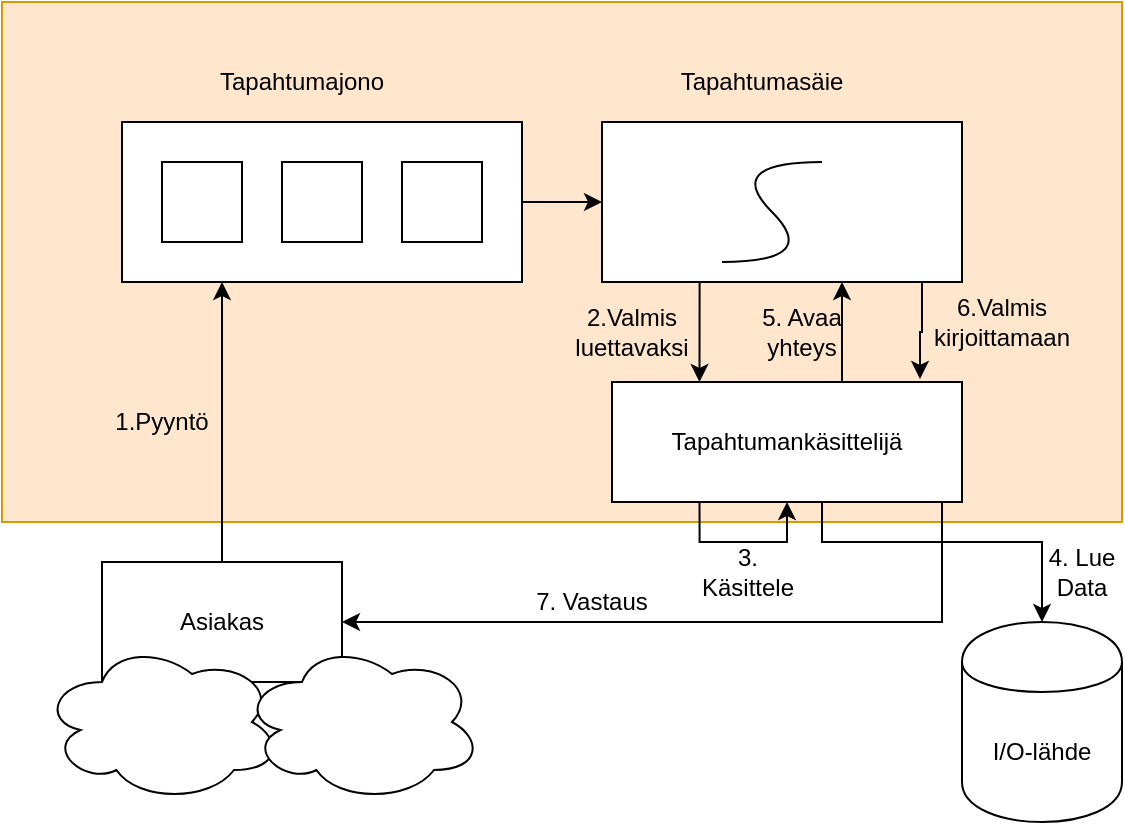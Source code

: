 <mxfile version="10.6.5" type="device"><diagram id="GK_IoxBvE7J3Ky8DAKNe" name="Page-1"><mxGraphModel dx="741" dy="567" grid="1" gridSize="10" guides="1" tooltips="1" connect="1" arrows="1" fold="1" page="1" pageScale="1" pageWidth="827" pageHeight="1169" math="0" shadow="0"><root><mxCell id="0"/><mxCell id="1" parent="0"/><mxCell id="wRMHo3A-m818ineMXJIt-26" value="" style="rounded=0;whiteSpace=wrap;html=1;fillColor=#ffe6cc;strokeColor=#d79b00;" vertex="1" parent="1"><mxGeometry x="10" y="80" width="560" height="260" as="geometry"/></mxCell><mxCell id="wRMHo3A-m818ineMXJIt-12" style="edgeStyle=orthogonalEdgeStyle;rounded=0;orthogonalLoop=1;jettySize=auto;html=1;exitX=1;exitY=0.5;exitDx=0;exitDy=0;entryX=0;entryY=0.5;entryDx=0;entryDy=0;endArrow=classic;endFill=1;" edge="1" parent="1" source="wRMHo3A-m818ineMXJIt-6" target="wRMHo3A-m818ineMXJIt-8"><mxGeometry relative="1" as="geometry"/></mxCell><mxCell id="wRMHo3A-m818ineMXJIt-6" value="" style="rounded=0;whiteSpace=wrap;html=1;" vertex="1" parent="1"><mxGeometry x="70" y="140" width="200" height="80" as="geometry"/></mxCell><mxCell id="wRMHo3A-m818ineMXJIt-2" value="" style="rounded=0;whiteSpace=wrap;html=1;" vertex="1" parent="1"><mxGeometry x="90" y="160" width="40" height="40" as="geometry"/></mxCell><mxCell id="wRMHo3A-m818ineMXJIt-3" value="" style="rounded=0;whiteSpace=wrap;html=1;" vertex="1" parent="1"><mxGeometry x="150" y="160" width="40" height="40" as="geometry"/></mxCell><mxCell id="wRMHo3A-m818ineMXJIt-5" value="" style="rounded=0;whiteSpace=wrap;html=1;" vertex="1" parent="1"><mxGeometry x="210" y="160" width="40" height="40" as="geometry"/></mxCell><mxCell id="wRMHo3A-m818ineMXJIt-7" value="Tapahtumajono" style="text;html=1;strokeColor=none;fillColor=none;align=center;verticalAlign=middle;whiteSpace=wrap;rounded=0;" vertex="1" parent="1"><mxGeometry x="70" y="110" width="180" height="20" as="geometry"/></mxCell><mxCell id="wRMHo3A-m818ineMXJIt-31" style="edgeStyle=orthogonalEdgeStyle;rounded=0;orthogonalLoop=1;jettySize=auto;html=1;exitX=0.25;exitY=1;exitDx=0;exitDy=0;entryX=0.25;entryY=0;entryDx=0;entryDy=0;endArrow=classic;endFill=1;" edge="1" parent="1" source="wRMHo3A-m818ineMXJIt-8" target="wRMHo3A-m818ineMXJIt-20"><mxGeometry relative="1" as="geometry"><Array as="points"><mxPoint x="359" y="220"/></Array></mxGeometry></mxCell><mxCell id="wRMHo3A-m818ineMXJIt-37" style="edgeStyle=orthogonalEdgeStyle;rounded=0;orthogonalLoop=1;jettySize=auto;html=1;exitX=0.75;exitY=1;exitDx=0;exitDy=0;entryX=0.88;entryY=-0.025;entryDx=0;entryDy=0;entryPerimeter=0;endArrow=classic;endFill=1;" edge="1" parent="1" source="wRMHo3A-m818ineMXJIt-8" target="wRMHo3A-m818ineMXJIt-20"><mxGeometry relative="1" as="geometry"><Array as="points"><mxPoint x="470" y="220"/><mxPoint x="470" y="245"/><mxPoint x="469" y="245"/></Array></mxGeometry></mxCell><mxCell id="wRMHo3A-m818ineMXJIt-8" value="" style="rounded=0;whiteSpace=wrap;html=1;" vertex="1" parent="1"><mxGeometry x="310" y="140" width="180" height="80" as="geometry"/></mxCell><mxCell id="wRMHo3A-m818ineMXJIt-9" value="" style="curved=1;endArrow=none;html=1;endFill=0;" edge="1" parent="1"><mxGeometry width="50" height="50" relative="1" as="geometry"><mxPoint x="370" y="210" as="sourcePoint"/><mxPoint x="420" y="160" as="targetPoint"/><Array as="points"><mxPoint x="420" y="210"/><mxPoint x="370" y="160"/></Array></mxGeometry></mxCell><mxCell id="wRMHo3A-m818ineMXJIt-10" value="Tapahtumasäie" style="text;html=1;strokeColor=none;fillColor=none;align=center;verticalAlign=middle;whiteSpace=wrap;rounded=0;" vertex="1" parent="1"><mxGeometry x="370" y="110" width="40" height="20" as="geometry"/></mxCell><mxCell id="wRMHo3A-m818ineMXJIt-27" style="edgeStyle=orthogonalEdgeStyle;rounded=0;orthogonalLoop=1;jettySize=auto;html=1;exitX=0.25;exitY=1;exitDx=0;exitDy=0;entryX=1;entryY=0.5;entryDx=0;entryDy=0;endArrow=classic;endFill=1;" edge="1" parent="1" source="wRMHo3A-m818ineMXJIt-20" target="wRMHo3A-m818ineMXJIt-22"><mxGeometry relative="1" as="geometry"><Array as="points"><mxPoint x="480" y="330"/><mxPoint x="480" y="390"/></Array></mxGeometry></mxCell><mxCell id="wRMHo3A-m818ineMXJIt-29" style="edgeStyle=orthogonalEdgeStyle;rounded=0;orthogonalLoop=1;jettySize=auto;html=1;exitX=0.75;exitY=0;exitDx=0;exitDy=0;endArrow=classic;endFill=1;" edge="1" parent="1" source="wRMHo3A-m818ineMXJIt-20"><mxGeometry relative="1" as="geometry"><mxPoint x="430" y="220" as="targetPoint"/><Array as="points"><mxPoint x="430" y="270"/><mxPoint x="430" y="220"/></Array></mxGeometry></mxCell><mxCell id="wRMHo3A-m818ineMXJIt-44" style="edgeStyle=orthogonalEdgeStyle;rounded=0;orthogonalLoop=1;jettySize=auto;html=1;entryX=0.5;entryY=0;entryDx=0;entryDy=0;endArrow=classic;endFill=1;" edge="1" parent="1" source="wRMHo3A-m818ineMXJIt-20" target="wRMHo3A-m818ineMXJIt-42"><mxGeometry relative="1" as="geometry"><mxPoint x="420" y="334" as="sourcePoint"/><Array as="points"><mxPoint x="420" y="350"/><mxPoint x="530" y="350"/></Array></mxGeometry></mxCell><mxCell id="wRMHo3A-m818ineMXJIt-20" value="Tapahtumankäsittelijä" style="rounded=0;whiteSpace=wrap;html=1;" vertex="1" parent="1"><mxGeometry x="315" y="270" width="175" height="60" as="geometry"/></mxCell><mxCell id="wRMHo3A-m818ineMXJIt-23" style="edgeStyle=orthogonalEdgeStyle;rounded=0;orthogonalLoop=1;jettySize=auto;html=1;exitX=0.5;exitY=0;exitDx=0;exitDy=0;entryX=0.25;entryY=1;entryDx=0;entryDy=0;endArrow=classic;endFill=1;" edge="1" parent="1" source="wRMHo3A-m818ineMXJIt-22" target="wRMHo3A-m818ineMXJIt-6"><mxGeometry relative="1" as="geometry"/></mxCell><mxCell id="wRMHo3A-m818ineMXJIt-22" value="Asiakas" style="rounded=0;whiteSpace=wrap;html=1;" vertex="1" parent="1"><mxGeometry x="60" y="360" width="120" height="60" as="geometry"/></mxCell><mxCell id="wRMHo3A-m818ineMXJIt-24" value="" style="ellipse;shape=cloud;whiteSpace=wrap;html=1;" vertex="1" parent="1"><mxGeometry x="30" y="400" width="120" height="80" as="geometry"/></mxCell><mxCell id="wRMHo3A-m818ineMXJIt-25" value="" style="ellipse;shape=cloud;whiteSpace=wrap;html=1;" vertex="1" parent="1"><mxGeometry x="130" y="400" width="120" height="80" as="geometry"/></mxCell><mxCell id="wRMHo3A-m818ineMXJIt-28" value="7. Vastaus" style="text;html=1;strokeColor=none;fillColor=none;align=center;verticalAlign=middle;whiteSpace=wrap;rounded=0;" vertex="1" parent="1"><mxGeometry x="260" y="370" width="90" height="20" as="geometry"/></mxCell><mxCell id="wRMHo3A-m818ineMXJIt-30" value="2.Valmis&lt;br&gt;luettavaksi&lt;br&gt;" style="text;html=1;strokeColor=none;fillColor=none;align=center;verticalAlign=middle;whiteSpace=wrap;rounded=0;" vertex="1" parent="1"><mxGeometry x="305" y="235" width="40" height="20" as="geometry"/></mxCell><mxCell id="wRMHo3A-m818ineMXJIt-33" value="3. Käsittele&lt;br&gt;" style="text;html=1;strokeColor=none;fillColor=none;align=center;verticalAlign=middle;whiteSpace=wrap;rounded=0;" vertex="1" parent="1"><mxGeometry x="362.5" y="355" width="40" height="20" as="geometry"/></mxCell><mxCell id="wRMHo3A-m818ineMXJIt-34" style="edgeStyle=orthogonalEdgeStyle;rounded=0;orthogonalLoop=1;jettySize=auto;html=1;exitX=0.25;exitY=1;exitDx=0;exitDy=0;entryX=0.5;entryY=1;entryDx=0;entryDy=0;endArrow=classic;endFill=1;" edge="1" parent="1" source="wRMHo3A-m818ineMXJIt-20" target="wRMHo3A-m818ineMXJIt-20"><mxGeometry relative="1" as="geometry"/></mxCell><mxCell id="wRMHo3A-m818ineMXJIt-36" value="5. Avaa yhteys" style="text;html=1;strokeColor=none;fillColor=none;align=center;verticalAlign=middle;whiteSpace=wrap;rounded=0;" vertex="1" parent="1"><mxGeometry x="380" y="235" width="60" height="20" as="geometry"/></mxCell><mxCell id="wRMHo3A-m818ineMXJIt-38" value="6.Valmis kirjoittamaan" style="text;html=1;strokeColor=none;fillColor=none;align=center;verticalAlign=middle;whiteSpace=wrap;rounded=0;" vertex="1" parent="1"><mxGeometry x="490" y="230" width="40" height="20" as="geometry"/></mxCell><mxCell id="wRMHo3A-m818ineMXJIt-41" value="1.Pyyntö" style="text;html=1;strokeColor=none;fillColor=none;align=center;verticalAlign=middle;whiteSpace=wrap;rounded=0;" vertex="1" parent="1"><mxGeometry x="70" y="280" width="40" height="20" as="geometry"/></mxCell><mxCell id="wRMHo3A-m818ineMXJIt-42" value="I/O-lähde" style="shape=cylinder;whiteSpace=wrap;html=1;boundedLbl=1;backgroundOutline=1;" vertex="1" parent="1"><mxGeometry x="490" y="390" width="80" height="100" as="geometry"/></mxCell><mxCell id="wRMHo3A-m818ineMXJIt-45" value="4. Lue Data" style="text;html=1;strokeColor=none;fillColor=none;align=center;verticalAlign=middle;whiteSpace=wrap;rounded=0;" vertex="1" parent="1"><mxGeometry x="530" y="355" width="40" height="20" as="geometry"/></mxCell></root></mxGraphModel></diagram></mxfile>
